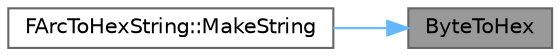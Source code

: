 digraph "ByteToHex"
{
 // INTERACTIVE_SVG=YES
 // LATEX_PDF_SIZE
  bgcolor="transparent";
  edge [fontname=Helvetica,fontsize=10,labelfontname=Helvetica,labelfontsize=10];
  node [fontname=Helvetica,fontsize=10,shape=box,height=0.2,width=0.4];
  rankdir="RL";
  Node1 [id="Node000001",label="ByteToHex",height=0.2,width=0.4,color="gray40", fillcolor="grey60", style="filled", fontcolor="black",tooltip="Convert a byte to hex."];
  Node1 -> Node2 [id="edge1_Node000001_Node000002",dir="back",color="steelblue1",style="solid",tooltip=" "];
  Node2 [id="Node000002",label="FArcToHexString::MakeString",height=0.2,width=0.4,color="grey40", fillcolor="white", style="filled",URL="$d8/d2c/structFArcToHexString.html#a913704828d6f12aa9c13d301b0ceb96e",tooltip=" "];
}
